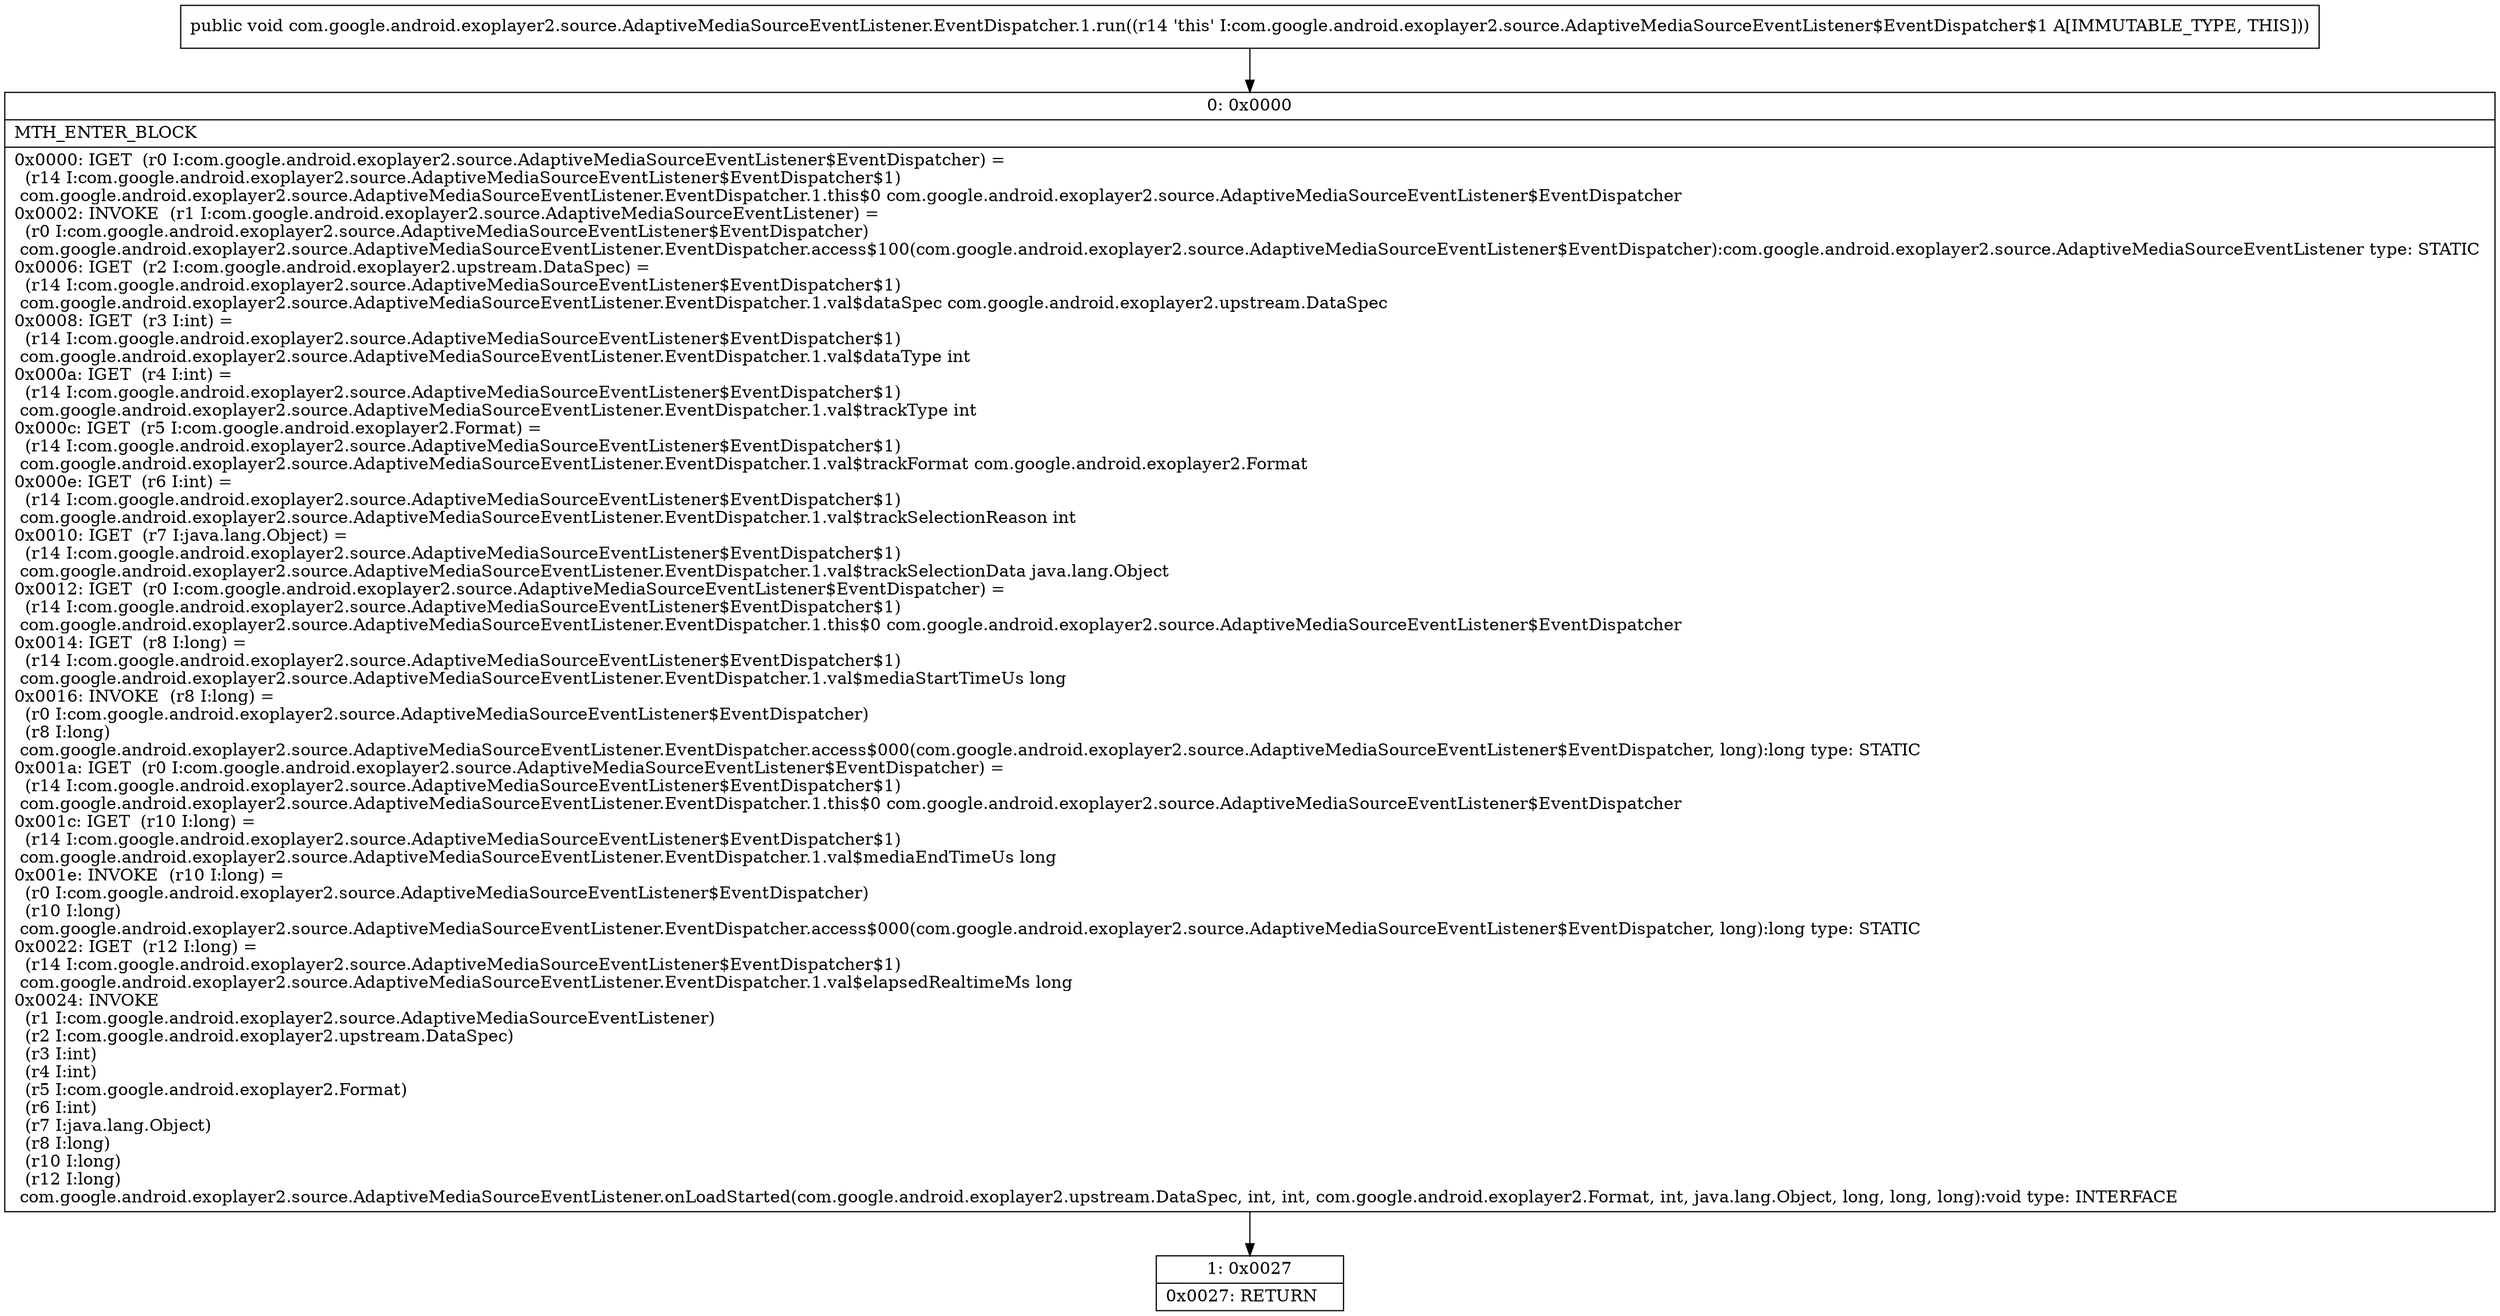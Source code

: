 digraph "CFG forcom.google.android.exoplayer2.source.AdaptiveMediaSourceEventListener.EventDispatcher.1.run()V" {
Node_0 [shape=record,label="{0\:\ 0x0000|MTH_ENTER_BLOCK\l|0x0000: IGET  (r0 I:com.google.android.exoplayer2.source.AdaptiveMediaSourceEventListener$EventDispatcher) = \l  (r14 I:com.google.android.exoplayer2.source.AdaptiveMediaSourceEventListener$EventDispatcher$1)\l com.google.android.exoplayer2.source.AdaptiveMediaSourceEventListener.EventDispatcher.1.this$0 com.google.android.exoplayer2.source.AdaptiveMediaSourceEventListener$EventDispatcher \l0x0002: INVOKE  (r1 I:com.google.android.exoplayer2.source.AdaptiveMediaSourceEventListener) = \l  (r0 I:com.google.android.exoplayer2.source.AdaptiveMediaSourceEventListener$EventDispatcher)\l com.google.android.exoplayer2.source.AdaptiveMediaSourceEventListener.EventDispatcher.access$100(com.google.android.exoplayer2.source.AdaptiveMediaSourceEventListener$EventDispatcher):com.google.android.exoplayer2.source.AdaptiveMediaSourceEventListener type: STATIC \l0x0006: IGET  (r2 I:com.google.android.exoplayer2.upstream.DataSpec) = \l  (r14 I:com.google.android.exoplayer2.source.AdaptiveMediaSourceEventListener$EventDispatcher$1)\l com.google.android.exoplayer2.source.AdaptiveMediaSourceEventListener.EventDispatcher.1.val$dataSpec com.google.android.exoplayer2.upstream.DataSpec \l0x0008: IGET  (r3 I:int) = \l  (r14 I:com.google.android.exoplayer2.source.AdaptiveMediaSourceEventListener$EventDispatcher$1)\l com.google.android.exoplayer2.source.AdaptiveMediaSourceEventListener.EventDispatcher.1.val$dataType int \l0x000a: IGET  (r4 I:int) = \l  (r14 I:com.google.android.exoplayer2.source.AdaptiveMediaSourceEventListener$EventDispatcher$1)\l com.google.android.exoplayer2.source.AdaptiveMediaSourceEventListener.EventDispatcher.1.val$trackType int \l0x000c: IGET  (r5 I:com.google.android.exoplayer2.Format) = \l  (r14 I:com.google.android.exoplayer2.source.AdaptiveMediaSourceEventListener$EventDispatcher$1)\l com.google.android.exoplayer2.source.AdaptiveMediaSourceEventListener.EventDispatcher.1.val$trackFormat com.google.android.exoplayer2.Format \l0x000e: IGET  (r6 I:int) = \l  (r14 I:com.google.android.exoplayer2.source.AdaptiveMediaSourceEventListener$EventDispatcher$1)\l com.google.android.exoplayer2.source.AdaptiveMediaSourceEventListener.EventDispatcher.1.val$trackSelectionReason int \l0x0010: IGET  (r7 I:java.lang.Object) = \l  (r14 I:com.google.android.exoplayer2.source.AdaptiveMediaSourceEventListener$EventDispatcher$1)\l com.google.android.exoplayer2.source.AdaptiveMediaSourceEventListener.EventDispatcher.1.val$trackSelectionData java.lang.Object \l0x0012: IGET  (r0 I:com.google.android.exoplayer2.source.AdaptiveMediaSourceEventListener$EventDispatcher) = \l  (r14 I:com.google.android.exoplayer2.source.AdaptiveMediaSourceEventListener$EventDispatcher$1)\l com.google.android.exoplayer2.source.AdaptiveMediaSourceEventListener.EventDispatcher.1.this$0 com.google.android.exoplayer2.source.AdaptiveMediaSourceEventListener$EventDispatcher \l0x0014: IGET  (r8 I:long) = \l  (r14 I:com.google.android.exoplayer2.source.AdaptiveMediaSourceEventListener$EventDispatcher$1)\l com.google.android.exoplayer2.source.AdaptiveMediaSourceEventListener.EventDispatcher.1.val$mediaStartTimeUs long \l0x0016: INVOKE  (r8 I:long) = \l  (r0 I:com.google.android.exoplayer2.source.AdaptiveMediaSourceEventListener$EventDispatcher)\l  (r8 I:long)\l com.google.android.exoplayer2.source.AdaptiveMediaSourceEventListener.EventDispatcher.access$000(com.google.android.exoplayer2.source.AdaptiveMediaSourceEventListener$EventDispatcher, long):long type: STATIC \l0x001a: IGET  (r0 I:com.google.android.exoplayer2.source.AdaptiveMediaSourceEventListener$EventDispatcher) = \l  (r14 I:com.google.android.exoplayer2.source.AdaptiveMediaSourceEventListener$EventDispatcher$1)\l com.google.android.exoplayer2.source.AdaptiveMediaSourceEventListener.EventDispatcher.1.this$0 com.google.android.exoplayer2.source.AdaptiveMediaSourceEventListener$EventDispatcher \l0x001c: IGET  (r10 I:long) = \l  (r14 I:com.google.android.exoplayer2.source.AdaptiveMediaSourceEventListener$EventDispatcher$1)\l com.google.android.exoplayer2.source.AdaptiveMediaSourceEventListener.EventDispatcher.1.val$mediaEndTimeUs long \l0x001e: INVOKE  (r10 I:long) = \l  (r0 I:com.google.android.exoplayer2.source.AdaptiveMediaSourceEventListener$EventDispatcher)\l  (r10 I:long)\l com.google.android.exoplayer2.source.AdaptiveMediaSourceEventListener.EventDispatcher.access$000(com.google.android.exoplayer2.source.AdaptiveMediaSourceEventListener$EventDispatcher, long):long type: STATIC \l0x0022: IGET  (r12 I:long) = \l  (r14 I:com.google.android.exoplayer2.source.AdaptiveMediaSourceEventListener$EventDispatcher$1)\l com.google.android.exoplayer2.source.AdaptiveMediaSourceEventListener.EventDispatcher.1.val$elapsedRealtimeMs long \l0x0024: INVOKE  \l  (r1 I:com.google.android.exoplayer2.source.AdaptiveMediaSourceEventListener)\l  (r2 I:com.google.android.exoplayer2.upstream.DataSpec)\l  (r3 I:int)\l  (r4 I:int)\l  (r5 I:com.google.android.exoplayer2.Format)\l  (r6 I:int)\l  (r7 I:java.lang.Object)\l  (r8 I:long)\l  (r10 I:long)\l  (r12 I:long)\l com.google.android.exoplayer2.source.AdaptiveMediaSourceEventListener.onLoadStarted(com.google.android.exoplayer2.upstream.DataSpec, int, int, com.google.android.exoplayer2.Format, int, java.lang.Object, long, long, long):void type: INTERFACE \l}"];
Node_1 [shape=record,label="{1\:\ 0x0027|0x0027: RETURN   \l}"];
MethodNode[shape=record,label="{public void com.google.android.exoplayer2.source.AdaptiveMediaSourceEventListener.EventDispatcher.1.run((r14 'this' I:com.google.android.exoplayer2.source.AdaptiveMediaSourceEventListener$EventDispatcher$1 A[IMMUTABLE_TYPE, THIS])) }"];
MethodNode -> Node_0;
Node_0 -> Node_1;
}

